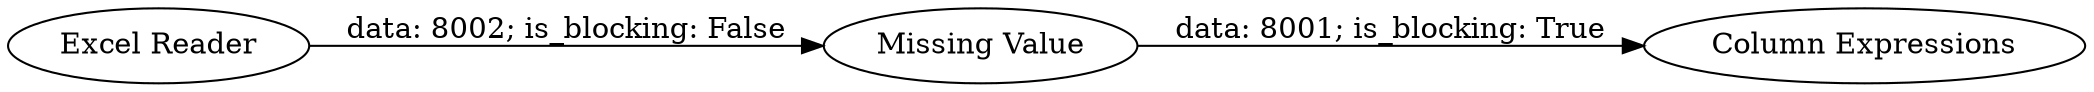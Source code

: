 digraph {
	"-6553543216414963656_1" [label="Excel Reader"]
	"-6553543216414963656_3" [label="Column Expressions"]
	"-6553543216414963656_2" [label="Missing Value"]
	"-6553543216414963656_1" -> "-6553543216414963656_2" [label="data: 8002; is_blocking: False"]
	"-6553543216414963656_2" -> "-6553543216414963656_3" [label="data: 8001; is_blocking: True"]
	rankdir=LR
}
